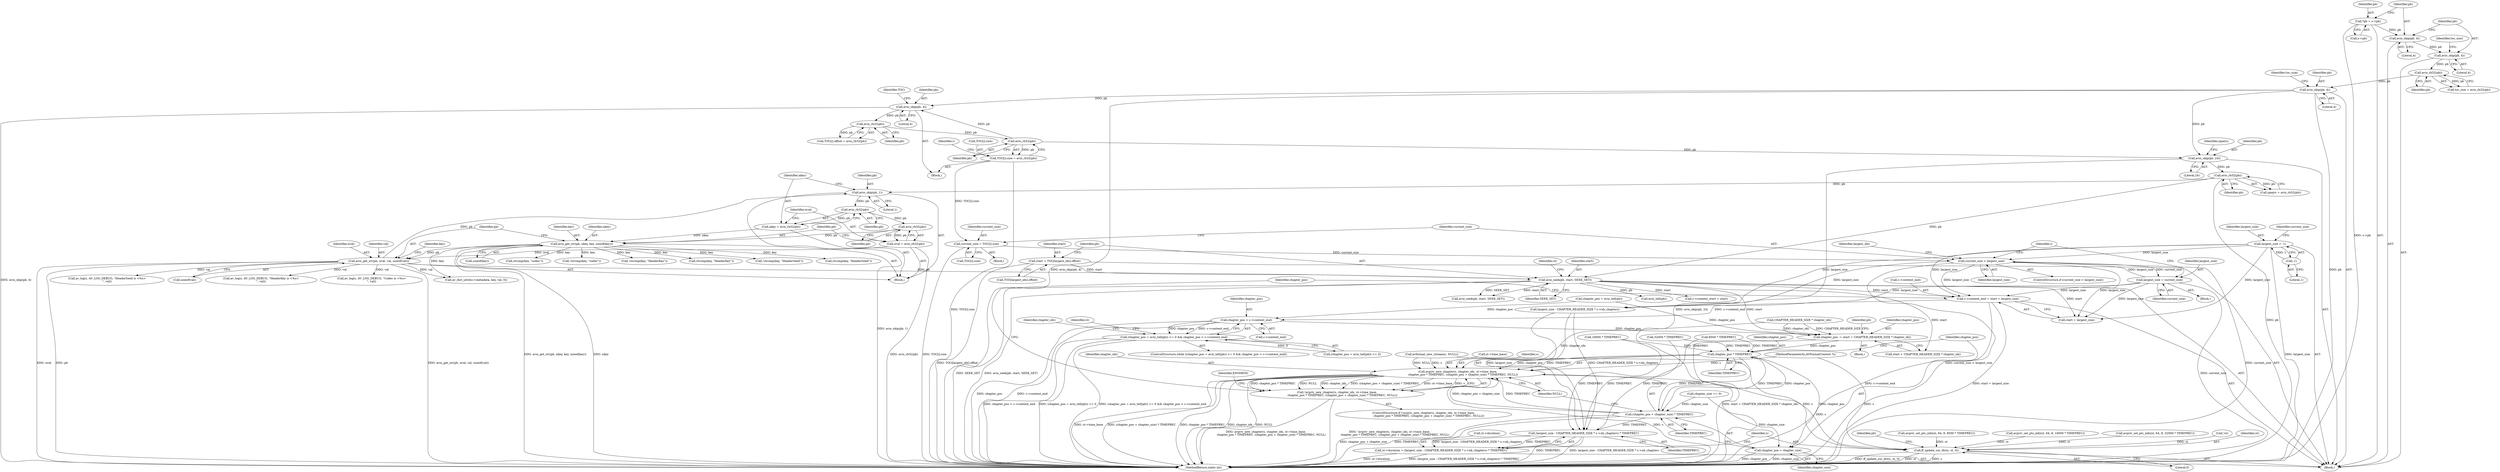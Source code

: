 digraph "0_FFmpeg_ed188f6dcdf0935c939ed813cf8745d50742014b@integer" {
"1000775" [label="(Call,c->content_end = start + largest_size)"];
"1000761" [label="(Call,avio_seek(pb, start, SEEK_SET))"];
"1000237" [label="(Call,avio_rb32(pb))"];
"1000232" [label="(Call,avio_skip(pb, 24))"];
"1000194" [label="(Call,avio_skip(pb, 4))"];
"1000192" [label="(Call,avio_rb32(pb))"];
"1000187" [label="(Call,avio_skip(pb, 4))"];
"1000184" [label="(Call,avio_skip(pb, 4))"];
"1000177" [label="(Call,*pb = s->pb)"];
"1000230" [label="(Call,avio_rb32(pb))"];
"1000222" [label="(Call,avio_rb32(pb))"];
"1000213" [label="(Call,avio_skip(pb, 4))"];
"1000282" [label="(Call,avio_get_str(pb, nval, val, sizeof(val)))"];
"1000276" [label="(Call,avio_get_str(pb, nkey, key, sizeof(key)))"];
"1000274" [label="(Call,avio_rb32(pb))"];
"1000270" [label="(Call,avio_rb32(pb))"];
"1000265" [label="(Call,avio_skip(pb, 1))"];
"1000268" [label="(Call,nkey = avio_rb32(pb))"];
"1000272" [label="(Call,nval = avio_rb32(pb))"];
"1000754" [label="(Call,start = TOC[largest_idx].offset)"];
"1000744" [label="(Call,current_size > largest_size)"];
"1000736" [label="(Call,current_size = TOC[i].size)"];
"1000224" [label="(Call,TOC[i].size = avio_rb32(pb))"];
"1000751" [label="(Call,largest_size = current_size)"];
"1000155" [label="(Call,largest_size = -1)"];
"1000157" [label="(Call,-1)"];
"1000790" [label="(Call,chapter_pos < c->content_end)"];
"1000783" [label="(Call,(chapter_pos = avio_tell(pb)) >= 0 && chapter_pos < c->content_end)"];
"1000812" [label="(Call,chapter_pos -= start + CHAPTER_HEADER_SIZE * chapter_idx)"];
"1000832" [label="(Call,chapter_pos * TIMEPREC)"];
"1000826" [label="(Call,avpriv_new_chapter(s, chapter_idx, st->time_base,\n            chapter_pos * TIMEPREC, (chapter_pos + chapter_size) * TIMEPREC, NULL))"];
"1000825" [label="(Call,!avpriv_new_chapter(s, chapter_idx, st->time_base,\n            chapter_pos * TIMEPREC, (chapter_pos + chapter_size) * TIMEPREC, NULL))"];
"1000857" [label="(Call,ff_update_cur_dts(s, st, 0))"];
"1000835" [label="(Call,(chapter_pos + chapter_size) * TIMEPREC)"];
"1000848" [label="(Call,(largest_size - CHAPTER_HEADER_SIZE * s->nb_chapters) * TIMEPREC)"];
"1000844" [label="(Call,st->duration = (largest_size - CHAPTER_HEADER_SIZE * s->nb_chapters) * TIMEPREC)"];
"1000836" [label="(Call,chapter_pos + chapter_size)"];
"1000746" [label="(Identifier,largest_size)"];
"1000812" [label="(Call,chapter_pos -= start + CHAPTER_HEADER_SIZE * chapter_idx)"];
"1000792" [label="(Call,c->content_end)"];
"1000798" [label="(Identifier,chapter_idx)"];
"1000747" [label="(Block,)"];
"1000277" [label="(Identifier,pb)"];
"1000212" [label="(Block,)"];
"1000825" [label="(Call,!avpriv_new_chapter(s, chapter_idx, st->time_base,\n            chapter_pos * TIMEPREC, (chapter_pos + chapter_size) * TIMEPREC, NULL))"];
"1000282" [label="(Call,avio_get_str(pb, nval, val, sizeof(val)))"];
"1000858" [label="(Identifier,s)"];
"1000276" [label="(Call,avio_get_str(pb, nkey, key, sizeof(key)))"];
"1000835" [label="(Call,(chapter_pos + chapter_size) * TIMEPREC)"];
"1000754" [label="(Call,start = TOC[largest_idx].offset)"];
"1000782" [label="(ControlStructure,while ((chapter_pos = avio_tell(pb)) >= 0 && chapter_pos < c->content_end))"];
"1000194" [label="(Call,avio_skip(pb, 4))"];
"1000325" [label="(Call,strcmp(key, \"HeaderKey\"))"];
"1000828" [label="(Identifier,chapter_idx)"];
"1000294" [label="(Call,av_log(s, AV_LOG_DEBUG, \"Codec is <%s>\n\", val))"];
"1000278" [label="(Identifier,nkey)"];
"1000836" [label="(Call,chapter_pos + chapter_size)"];
"1000723" [label="(Call,16000 * TIMEPREC)"];
"1000762" [label="(Identifier,pb)"];
"1000216" [label="(Call,TOC[i].offset = avio_rb32(pb))"];
"1000222" [label="(Call,avio_rb32(pb))"];
"1000236" [label="(Identifier,npairs)"];
"1000127" [label="(MethodParameterIn,AVFormatContext *s)"];
"1000161" [label="(Identifier,current_size)"];
"1000190" [label="(Call,toc_size = avio_rb32(pb))"];
"1000832" [label="(Call,chapter_pos * TIMEPREC)"];
"1000308" [label="(Call,!strcmp(key, \"HeaderSeed\"))"];
"1000611" [label="(Call,avpriv_set_pts_info(st, 64, 8, 32000 * TIMEPREC))"];
"1000211" [label="(Identifier,i)"];
"1000193" [label="(Identifier,pb)"];
"1000188" [label="(Identifier,pb)"];
"1000309" [label="(Call,strcmp(key, \"HeaderSeed\"))"];
"1000234" [label="(Literal,24)"];
"1000744" [label="(Call,current_size > largest_size)"];
"1000839" [label="(Identifier,TIMEPREC)"];
"1000783" [label="(Call,(chapter_pos = avio_tell(pb)) >= 0 && chapter_pos < c->content_end)"];
"1000195" [label="(Identifier,pb)"];
"1000285" [label="(Identifier,val)"];
"1000199" [label="(Identifier,toc_size)"];
"1000564" [label="(Call,avformat_new_stream(s, NULL))"];
"1000177" [label="(Call,*pb = s->pb)"];
"1000834" [label="(Identifier,TIMEPREC)"];
"1000568" [label="(Call,!st)"];
"1000238" [label="(Identifier,pb)"];
"1000158" [label="(Literal,1)"];
"1000736" [label="(Call,current_size = TOC[i].size)"];
"1000232" [label="(Call,avio_skip(pb, 24))"];
"1000269" [label="(Identifier,nkey)"];
"1000184" [label="(Call,avio_skip(pb, 4))"];
"1000214" [label="(Identifier,pb)"];
"1000189" [label="(Literal,4)"];
"1000275" [label="(Identifier,pb)"];
"1000849" [label="(Call,largest_size - CHAPTER_HEADER_SIZE * s->nb_chapters)"];
"1000233" [label="(Identifier,pb)"];
"1000265" [label="(Call,avio_skip(pb, 1))"];
"1000764" [label="(Identifier,SEEK_SET)"];
"1000266" [label="(Identifier,pb)"];
"1000271" [label="(Identifier,pb)"];
"1000191" [label="(Identifier,toc_size)"];
"1000280" [label="(Call,sizeof(key))"];
"1000231" [label="(Identifier,pb)"];
"1000155" [label="(Call,largest_size = -1)"];
"1000196" [label="(Literal,4)"];
"1000734" [label="(Identifier,i)"];
"1000156" [label="(Identifier,largest_size)"];
"1000808" [label="(Call,chapter_size == 0)"];
"1000268" [label="(Call,nkey = avio_rb32(pb))"];
"1000738" [label="(Call,TOC[i].size)"];
"1000786" [label="(Identifier,chapter_pos)"];
"1000877" [label="(MethodReturn,static int)"];
"1000751" [label="(Call,largest_size = current_size)"];
"1000844" [label="(Call,st->duration = (largest_size - CHAPTER_HEADER_SIZE * s->nb_chapters) * TIMEPREC)"];
"1000755" [label="(Identifier,start)"];
"1000745" [label="(Identifier,current_size)"];
"1000286" [label="(Call,sizeof(val))"];
"1000290" [label="(Call,strcmp(key, \"codec\"))"];
"1000816" [label="(Call,CHAPTER_HEADER_SIZE * chapter_idx)"];
"1000179" [label="(Call,s->pb)"];
"1000829" [label="(Call,st->time_base)"];
"1000291" [label="(Identifier,key)"];
"1000128" [label="(Block,)"];
"1000779" [label="(Call,start + largest_size)"];
"1000833" [label="(Identifier,chapter_pos)"];
"1000824" [label="(ControlStructure,if (!avpriv_new_chapter(s, chapter_idx, st->time_base,\n            chapter_pos * TIMEPREC, (chapter_pos + chapter_size) * TIMEPREC, NULL)))"];
"1000784" [label="(Call,(chapter_pos = avio_tell(pb)) >= 0)"];
"1000223" [label="(Identifier,pb)"];
"1000846" [label="(Identifier,st)"];
"1000795" [label="(Block,)"];
"1000787" [label="(Call,avio_tell(pb))"];
"1000859" [label="(Identifier,st)"];
"1000776" [label="(Call,c->content_end)"];
"1000843" [label="(Identifier,ENOMEM)"];
"1000840" [label="(Identifier,NULL)"];
"1000225" [label="(Call,TOC[i].size)"];
"1000848" [label="(Call,(largest_size - CHAPTER_HEADER_SIZE * s->nb_chapters) * TIMEPREC)"];
"1000289" [label="(Call,!strcmp(key, \"codec\"))"];
"1000215" [label="(Literal,4)"];
"1000219" [label="(Identifier,TOC)"];
"1000743" [label="(ControlStructure,if (current_size > largest_size))"];
"1000279" [label="(Identifier,key)"];
"1000157" [label="(Call,-1)"];
"1000775" [label="(Call,c->content_end = start + largest_size)"];
"1000615" [label="(Call,32000 * TIMEPREC)"];
"1000856" [label="(Identifier,TIMEPREC)"];
"1000192" [label="(Call,avio_rb32(pb))"];
"1000669" [label="(Call,8500 * TIMEPREC)"];
"1000230" [label="(Call,avio_rb32(pb))"];
"1000814" [label="(Call,start + CHAPTER_HEADER_SIZE * chapter_idx)"];
"1000862" [label="(Identifier,pb)"];
"1000752" [label="(Identifier,largest_size)"];
"1000329" [label="(Call,av_log(s, AV_LOG_DEBUG, \"HeaderKey is <%s>\n\", val))"];
"1000185" [label="(Identifier,pb)"];
"1000274" [label="(Call,avio_rb32(pb))"];
"1000735" [label="(Block,)"];
"1000860" [label="(Literal,0)"];
"1000284" [label="(Identifier,nval)"];
"1000827" [label="(Identifier,s)"];
"1000749" [label="(Identifier,largest_idx)"];
"1000267" [label="(Literal,1)"];
"1000753" [label="(Identifier,current_size)"];
"1000178" [label="(Identifier,pb)"];
"1000761" [label="(Call,avio_seek(pb, start, SEEK_SET))"];
"1000283" [label="(Identifier,pb)"];
"1000273" [label="(Identifier,nval)"];
"1000838" [label="(Identifier,chapter_size)"];
"1000270" [label="(Call,avio_rb32(pb))"];
"1000224" [label="(Call,TOC[i].size = avio_rb32(pb))"];
"1000820" [label="(Identifier,pb)"];
"1000790" [label="(Call,chapter_pos < c->content_end)"];
"1000324" [label="(Call,!strcmp(key, \"HeaderKey\"))"];
"1000235" [label="(Call,npairs = avio_rb32(pb))"];
"1000213" [label="(Call,avio_skip(pb, 4))"];
"1000826" [label="(Call,avpriv_new_chapter(s, chapter_idx, st->time_base,\n            chapter_pos * TIMEPREC, (chapter_pos + chapter_size) * TIMEPREC, NULL))"];
"1000187" [label="(Call,avio_skip(pb, 4))"];
"1000857" [label="(Call,ff_update_cur_dts(s, st, 0))"];
"1000770" [label="(Call,c->content_start = start)"];
"1000254" [label="(Block,)"];
"1000813" [label="(Identifier,chapter_pos)"];
"1000837" [label="(Identifier,chapter_pos)"];
"1000737" [label="(Identifier,current_size)"];
"1000767" [label="(Identifier,st)"];
"1000237" [label="(Call,avio_rb32(pb))"];
"1000272" [label="(Call,nval = avio_rb32(pb))"];
"1000313" [label="(Call,av_log(s, AV_LOG_DEBUG, \"HeaderSeed is <%s>\n\", val))"];
"1000791" [label="(Identifier,chapter_pos)"];
"1000845" [label="(Call,st->duration)"];
"1000756" [label="(Call,TOC[largest_idx].offset)"];
"1000785" [label="(Call,chapter_pos = avio_tell(pb))"];
"1000665" [label="(Call,avpriv_set_pts_info(st, 64, 8, 8500 * TIMEPREC))"];
"1000861" [label="(Call,avio_seek(pb, start, SEEK_SET))"];
"1000763" [label="(Identifier,start)"];
"1000386" [label="(Call,av_dict_set(&s->metadata, key, val, 0))"];
"1000719" [label="(Call,avpriv_set_pts_info(st, 64, 8, 16000 * TIMEPREC))"];
"1000186" [label="(Literal,4)"];
"1000775" -> "1000128"  [label="AST: "];
"1000775" -> "1000779"  [label="CFG: "];
"1000776" -> "1000775"  [label="AST: "];
"1000779" -> "1000775"  [label="AST: "];
"1000786" -> "1000775"  [label="CFG: "];
"1000775" -> "1000877"  [label="DDG: c->content_end"];
"1000775" -> "1000877"  [label="DDG: start + largest_size"];
"1000761" -> "1000775"  [label="DDG: start"];
"1000744" -> "1000775"  [label="DDG: largest_size"];
"1000751" -> "1000775"  [label="DDG: largest_size"];
"1000155" -> "1000775"  [label="DDG: largest_size"];
"1000775" -> "1000790"  [label="DDG: c->content_end"];
"1000761" -> "1000128"  [label="AST: "];
"1000761" -> "1000764"  [label="CFG: "];
"1000762" -> "1000761"  [label="AST: "];
"1000763" -> "1000761"  [label="AST: "];
"1000764" -> "1000761"  [label="AST: "];
"1000767" -> "1000761"  [label="CFG: "];
"1000761" -> "1000877"  [label="DDG: SEEK_SET"];
"1000761" -> "1000877"  [label="DDG: avio_seek(pb, start, SEEK_SET)"];
"1000237" -> "1000761"  [label="DDG: pb"];
"1000282" -> "1000761"  [label="DDG: pb"];
"1000754" -> "1000761"  [label="DDG: start"];
"1000761" -> "1000770"  [label="DDG: start"];
"1000761" -> "1000779"  [label="DDG: start"];
"1000761" -> "1000787"  [label="DDG: pb"];
"1000761" -> "1000812"  [label="DDG: start"];
"1000761" -> "1000814"  [label="DDG: start"];
"1000761" -> "1000861"  [label="DDG: start"];
"1000761" -> "1000861"  [label="DDG: SEEK_SET"];
"1000237" -> "1000235"  [label="AST: "];
"1000237" -> "1000238"  [label="CFG: "];
"1000238" -> "1000237"  [label="AST: "];
"1000235" -> "1000237"  [label="CFG: "];
"1000237" -> "1000877"  [label="DDG: pb"];
"1000237" -> "1000235"  [label="DDG: pb"];
"1000232" -> "1000237"  [label="DDG: pb"];
"1000237" -> "1000265"  [label="DDG: pb"];
"1000232" -> "1000128"  [label="AST: "];
"1000232" -> "1000234"  [label="CFG: "];
"1000233" -> "1000232"  [label="AST: "];
"1000234" -> "1000232"  [label="AST: "];
"1000236" -> "1000232"  [label="CFG: "];
"1000232" -> "1000877"  [label="DDG: avio_skip(pb, 24)"];
"1000194" -> "1000232"  [label="DDG: pb"];
"1000230" -> "1000232"  [label="DDG: pb"];
"1000194" -> "1000128"  [label="AST: "];
"1000194" -> "1000196"  [label="CFG: "];
"1000195" -> "1000194"  [label="AST: "];
"1000196" -> "1000194"  [label="AST: "];
"1000199" -> "1000194"  [label="CFG: "];
"1000194" -> "1000877"  [label="DDG: avio_skip(pb, 4)"];
"1000194" -> "1000877"  [label="DDG: pb"];
"1000192" -> "1000194"  [label="DDG: pb"];
"1000194" -> "1000213"  [label="DDG: pb"];
"1000192" -> "1000190"  [label="AST: "];
"1000192" -> "1000193"  [label="CFG: "];
"1000193" -> "1000192"  [label="AST: "];
"1000190" -> "1000192"  [label="CFG: "];
"1000192" -> "1000190"  [label="DDG: pb"];
"1000187" -> "1000192"  [label="DDG: pb"];
"1000187" -> "1000128"  [label="AST: "];
"1000187" -> "1000189"  [label="CFG: "];
"1000188" -> "1000187"  [label="AST: "];
"1000189" -> "1000187"  [label="AST: "];
"1000191" -> "1000187"  [label="CFG: "];
"1000184" -> "1000187"  [label="DDG: pb"];
"1000184" -> "1000128"  [label="AST: "];
"1000184" -> "1000186"  [label="CFG: "];
"1000185" -> "1000184"  [label="AST: "];
"1000186" -> "1000184"  [label="AST: "];
"1000188" -> "1000184"  [label="CFG: "];
"1000177" -> "1000184"  [label="DDG: pb"];
"1000177" -> "1000128"  [label="AST: "];
"1000177" -> "1000179"  [label="CFG: "];
"1000178" -> "1000177"  [label="AST: "];
"1000179" -> "1000177"  [label="AST: "];
"1000185" -> "1000177"  [label="CFG: "];
"1000177" -> "1000877"  [label="DDG: s->pb"];
"1000230" -> "1000224"  [label="AST: "];
"1000230" -> "1000231"  [label="CFG: "];
"1000231" -> "1000230"  [label="AST: "];
"1000224" -> "1000230"  [label="CFG: "];
"1000230" -> "1000213"  [label="DDG: pb"];
"1000230" -> "1000224"  [label="DDG: pb"];
"1000222" -> "1000230"  [label="DDG: pb"];
"1000222" -> "1000216"  [label="AST: "];
"1000222" -> "1000223"  [label="CFG: "];
"1000223" -> "1000222"  [label="AST: "];
"1000216" -> "1000222"  [label="CFG: "];
"1000222" -> "1000216"  [label="DDG: pb"];
"1000213" -> "1000222"  [label="DDG: pb"];
"1000213" -> "1000212"  [label="AST: "];
"1000213" -> "1000215"  [label="CFG: "];
"1000214" -> "1000213"  [label="AST: "];
"1000215" -> "1000213"  [label="AST: "];
"1000219" -> "1000213"  [label="CFG: "];
"1000213" -> "1000877"  [label="DDG: avio_skip(pb, 4)"];
"1000282" -> "1000254"  [label="AST: "];
"1000282" -> "1000286"  [label="CFG: "];
"1000283" -> "1000282"  [label="AST: "];
"1000284" -> "1000282"  [label="AST: "];
"1000285" -> "1000282"  [label="AST: "];
"1000286" -> "1000282"  [label="AST: "];
"1000291" -> "1000282"  [label="CFG: "];
"1000282" -> "1000877"  [label="DDG: avio_get_str(pb, nval, val, sizeof(val))"];
"1000282" -> "1000877"  [label="DDG: nval"];
"1000282" -> "1000877"  [label="DDG: pb"];
"1000282" -> "1000265"  [label="DDG: pb"];
"1000276" -> "1000282"  [label="DDG: pb"];
"1000272" -> "1000282"  [label="DDG: nval"];
"1000282" -> "1000294"  [label="DDG: val"];
"1000282" -> "1000313"  [label="DDG: val"];
"1000282" -> "1000329"  [label="DDG: val"];
"1000282" -> "1000386"  [label="DDG: val"];
"1000276" -> "1000254"  [label="AST: "];
"1000276" -> "1000280"  [label="CFG: "];
"1000277" -> "1000276"  [label="AST: "];
"1000278" -> "1000276"  [label="AST: "];
"1000279" -> "1000276"  [label="AST: "];
"1000280" -> "1000276"  [label="AST: "];
"1000283" -> "1000276"  [label="CFG: "];
"1000276" -> "1000877"  [label="DDG: nkey"];
"1000276" -> "1000877"  [label="DDG: avio_get_str(pb, nkey, key, sizeof(key))"];
"1000274" -> "1000276"  [label="DDG: pb"];
"1000268" -> "1000276"  [label="DDG: nkey"];
"1000276" -> "1000289"  [label="DDG: key"];
"1000276" -> "1000290"  [label="DDG: key"];
"1000276" -> "1000308"  [label="DDG: key"];
"1000276" -> "1000309"  [label="DDG: key"];
"1000276" -> "1000324"  [label="DDG: key"];
"1000276" -> "1000325"  [label="DDG: key"];
"1000276" -> "1000386"  [label="DDG: key"];
"1000274" -> "1000272"  [label="AST: "];
"1000274" -> "1000275"  [label="CFG: "];
"1000275" -> "1000274"  [label="AST: "];
"1000272" -> "1000274"  [label="CFG: "];
"1000274" -> "1000272"  [label="DDG: pb"];
"1000270" -> "1000274"  [label="DDG: pb"];
"1000270" -> "1000268"  [label="AST: "];
"1000270" -> "1000271"  [label="CFG: "];
"1000271" -> "1000270"  [label="AST: "];
"1000268" -> "1000270"  [label="CFG: "];
"1000270" -> "1000268"  [label="DDG: pb"];
"1000265" -> "1000270"  [label="DDG: pb"];
"1000265" -> "1000254"  [label="AST: "];
"1000265" -> "1000267"  [label="CFG: "];
"1000266" -> "1000265"  [label="AST: "];
"1000267" -> "1000265"  [label="AST: "];
"1000269" -> "1000265"  [label="CFG: "];
"1000265" -> "1000877"  [label="DDG: avio_skip(pb, 1)"];
"1000268" -> "1000254"  [label="AST: "];
"1000269" -> "1000268"  [label="AST: "];
"1000273" -> "1000268"  [label="CFG: "];
"1000272" -> "1000254"  [label="AST: "];
"1000273" -> "1000272"  [label="AST: "];
"1000277" -> "1000272"  [label="CFG: "];
"1000272" -> "1000877"  [label="DDG: avio_rb32(pb)"];
"1000754" -> "1000128"  [label="AST: "];
"1000754" -> "1000756"  [label="CFG: "];
"1000755" -> "1000754"  [label="AST: "];
"1000756" -> "1000754"  [label="AST: "];
"1000762" -> "1000754"  [label="CFG: "];
"1000754" -> "1000877"  [label="DDG: TOC[largest_idx].offset"];
"1000744" -> "1000743"  [label="AST: "];
"1000744" -> "1000746"  [label="CFG: "];
"1000745" -> "1000744"  [label="AST: "];
"1000746" -> "1000744"  [label="AST: "];
"1000749" -> "1000744"  [label="CFG: "];
"1000734" -> "1000744"  [label="CFG: "];
"1000744" -> "1000877"  [label="DDG: current_size > largest_size"];
"1000744" -> "1000877"  [label="DDG: current_size"];
"1000736" -> "1000744"  [label="DDG: current_size"];
"1000751" -> "1000744"  [label="DDG: largest_size"];
"1000155" -> "1000744"  [label="DDG: largest_size"];
"1000744" -> "1000751"  [label="DDG: current_size"];
"1000744" -> "1000779"  [label="DDG: largest_size"];
"1000744" -> "1000849"  [label="DDG: largest_size"];
"1000736" -> "1000735"  [label="AST: "];
"1000736" -> "1000738"  [label="CFG: "];
"1000737" -> "1000736"  [label="AST: "];
"1000738" -> "1000736"  [label="AST: "];
"1000745" -> "1000736"  [label="CFG: "];
"1000736" -> "1000877"  [label="DDG: TOC[i].size"];
"1000224" -> "1000736"  [label="DDG: TOC[i].size"];
"1000224" -> "1000212"  [label="AST: "];
"1000225" -> "1000224"  [label="AST: "];
"1000211" -> "1000224"  [label="CFG: "];
"1000224" -> "1000877"  [label="DDG: TOC[i].size"];
"1000751" -> "1000747"  [label="AST: "];
"1000751" -> "1000753"  [label="CFG: "];
"1000752" -> "1000751"  [label="AST: "];
"1000753" -> "1000751"  [label="AST: "];
"1000734" -> "1000751"  [label="CFG: "];
"1000751" -> "1000877"  [label="DDG: current_size"];
"1000751" -> "1000779"  [label="DDG: largest_size"];
"1000751" -> "1000849"  [label="DDG: largest_size"];
"1000155" -> "1000128"  [label="AST: "];
"1000155" -> "1000157"  [label="CFG: "];
"1000156" -> "1000155"  [label="AST: "];
"1000157" -> "1000155"  [label="AST: "];
"1000161" -> "1000155"  [label="CFG: "];
"1000155" -> "1000877"  [label="DDG: largest_size"];
"1000157" -> "1000155"  [label="DDG: 1"];
"1000155" -> "1000779"  [label="DDG: largest_size"];
"1000155" -> "1000849"  [label="DDG: largest_size"];
"1000157" -> "1000158"  [label="CFG: "];
"1000158" -> "1000157"  [label="AST: "];
"1000790" -> "1000783"  [label="AST: "];
"1000790" -> "1000792"  [label="CFG: "];
"1000791" -> "1000790"  [label="AST: "];
"1000792" -> "1000790"  [label="AST: "];
"1000783" -> "1000790"  [label="CFG: "];
"1000790" -> "1000877"  [label="DDG: c->content_end"];
"1000790" -> "1000877"  [label="DDG: chapter_pos"];
"1000790" -> "1000783"  [label="DDG: chapter_pos"];
"1000790" -> "1000783"  [label="DDG: c->content_end"];
"1000785" -> "1000790"  [label="DDG: chapter_pos"];
"1000790" -> "1000812"  [label="DDG: chapter_pos"];
"1000783" -> "1000782"  [label="AST: "];
"1000783" -> "1000784"  [label="CFG: "];
"1000784" -> "1000783"  [label="AST: "];
"1000798" -> "1000783"  [label="CFG: "];
"1000846" -> "1000783"  [label="CFG: "];
"1000783" -> "1000877"  [label="DDG: (chapter_pos = avio_tell(pb)) >= 0 && chapter_pos < c->content_end"];
"1000783" -> "1000877"  [label="DDG: chapter_pos < c->content_end"];
"1000783" -> "1000877"  [label="DDG: (chapter_pos = avio_tell(pb)) >= 0"];
"1000784" -> "1000783"  [label="DDG: 0"];
"1000812" -> "1000795"  [label="AST: "];
"1000812" -> "1000814"  [label="CFG: "];
"1000813" -> "1000812"  [label="AST: "];
"1000814" -> "1000812"  [label="AST: "];
"1000820" -> "1000812"  [label="CFG: "];
"1000812" -> "1000877"  [label="DDG: start + CHAPTER_HEADER_SIZE * chapter_idx"];
"1000816" -> "1000812"  [label="DDG: CHAPTER_HEADER_SIZE"];
"1000816" -> "1000812"  [label="DDG: chapter_idx"];
"1000785" -> "1000812"  [label="DDG: chapter_pos"];
"1000812" -> "1000832"  [label="DDG: chapter_pos"];
"1000832" -> "1000826"  [label="AST: "];
"1000832" -> "1000834"  [label="CFG: "];
"1000833" -> "1000832"  [label="AST: "];
"1000834" -> "1000832"  [label="AST: "];
"1000837" -> "1000832"  [label="CFG: "];
"1000832" -> "1000826"  [label="DDG: chapter_pos"];
"1000832" -> "1000826"  [label="DDG: TIMEPREC"];
"1000615" -> "1000832"  [label="DDG: TIMEPREC"];
"1000669" -> "1000832"  [label="DDG: TIMEPREC"];
"1000723" -> "1000832"  [label="DDG: TIMEPREC"];
"1000835" -> "1000832"  [label="DDG: TIMEPREC"];
"1000832" -> "1000835"  [label="DDG: chapter_pos"];
"1000832" -> "1000835"  [label="DDG: TIMEPREC"];
"1000832" -> "1000836"  [label="DDG: chapter_pos"];
"1000826" -> "1000825"  [label="AST: "];
"1000826" -> "1000840"  [label="CFG: "];
"1000827" -> "1000826"  [label="AST: "];
"1000828" -> "1000826"  [label="AST: "];
"1000829" -> "1000826"  [label="AST: "];
"1000835" -> "1000826"  [label="AST: "];
"1000840" -> "1000826"  [label="AST: "];
"1000825" -> "1000826"  [label="CFG: "];
"1000826" -> "1000877"  [label="DDG: s"];
"1000826" -> "1000877"  [label="DDG: st->time_base"];
"1000826" -> "1000877"  [label="DDG: (chapter_pos + chapter_size) * TIMEPREC"];
"1000826" -> "1000877"  [label="DDG: chapter_pos * TIMEPREC"];
"1000826" -> "1000877"  [label="DDG: chapter_idx"];
"1000826" -> "1000877"  [label="DDG: NULL"];
"1000826" -> "1000825"  [label="DDG: chapter_pos * TIMEPREC"];
"1000826" -> "1000825"  [label="DDG: NULL"];
"1000826" -> "1000825"  [label="DDG: chapter_idx"];
"1000826" -> "1000825"  [label="DDG: (chapter_pos + chapter_size) * TIMEPREC"];
"1000826" -> "1000825"  [label="DDG: st->time_base"];
"1000826" -> "1000825"  [label="DDG: s"];
"1000564" -> "1000826"  [label="DDG: s"];
"1000564" -> "1000826"  [label="DDG: NULL"];
"1000127" -> "1000826"  [label="DDG: s"];
"1000816" -> "1000826"  [label="DDG: chapter_idx"];
"1000835" -> "1000826"  [label="DDG: chapter_pos + chapter_size"];
"1000835" -> "1000826"  [label="DDG: TIMEPREC"];
"1000826" -> "1000857"  [label="DDG: s"];
"1000825" -> "1000824"  [label="AST: "];
"1000786" -> "1000825"  [label="CFG: "];
"1000843" -> "1000825"  [label="CFG: "];
"1000825" -> "1000877"  [label="DDG: avpriv_new_chapter(s, chapter_idx, st->time_base,\n            chapter_pos * TIMEPREC, (chapter_pos + chapter_size) * TIMEPREC, NULL)"];
"1000825" -> "1000877"  [label="DDG: !avpriv_new_chapter(s, chapter_idx, st->time_base,\n            chapter_pos * TIMEPREC, (chapter_pos + chapter_size) * TIMEPREC, NULL)"];
"1000857" -> "1000128"  [label="AST: "];
"1000857" -> "1000860"  [label="CFG: "];
"1000858" -> "1000857"  [label="AST: "];
"1000859" -> "1000857"  [label="AST: "];
"1000860" -> "1000857"  [label="AST: "];
"1000862" -> "1000857"  [label="CFG: "];
"1000857" -> "1000877"  [label="DDG: s"];
"1000857" -> "1000877"  [label="DDG: ff_update_cur_dts(s, st, 0)"];
"1000857" -> "1000877"  [label="DDG: st"];
"1000564" -> "1000857"  [label="DDG: s"];
"1000127" -> "1000857"  [label="DDG: s"];
"1000568" -> "1000857"  [label="DDG: st"];
"1000719" -> "1000857"  [label="DDG: st"];
"1000665" -> "1000857"  [label="DDG: st"];
"1000611" -> "1000857"  [label="DDG: st"];
"1000835" -> "1000839"  [label="CFG: "];
"1000836" -> "1000835"  [label="AST: "];
"1000839" -> "1000835"  [label="AST: "];
"1000840" -> "1000835"  [label="CFG: "];
"1000835" -> "1000877"  [label="DDG: chapter_pos + chapter_size"];
"1000835" -> "1000877"  [label="DDG: TIMEPREC"];
"1000808" -> "1000835"  [label="DDG: chapter_size"];
"1000835" -> "1000848"  [label="DDG: TIMEPREC"];
"1000848" -> "1000844"  [label="AST: "];
"1000848" -> "1000856"  [label="CFG: "];
"1000849" -> "1000848"  [label="AST: "];
"1000856" -> "1000848"  [label="AST: "];
"1000844" -> "1000848"  [label="CFG: "];
"1000848" -> "1000877"  [label="DDG: largest_size - CHAPTER_HEADER_SIZE * s->nb_chapters"];
"1000848" -> "1000877"  [label="DDG: TIMEPREC"];
"1000848" -> "1000844"  [label="DDG: largest_size - CHAPTER_HEADER_SIZE * s->nb_chapters"];
"1000848" -> "1000844"  [label="DDG: TIMEPREC"];
"1000849" -> "1000848"  [label="DDG: largest_size"];
"1000849" -> "1000848"  [label="DDG: CHAPTER_HEADER_SIZE * s->nb_chapters"];
"1000615" -> "1000848"  [label="DDG: TIMEPREC"];
"1000669" -> "1000848"  [label="DDG: TIMEPREC"];
"1000723" -> "1000848"  [label="DDG: TIMEPREC"];
"1000844" -> "1000128"  [label="AST: "];
"1000845" -> "1000844"  [label="AST: "];
"1000858" -> "1000844"  [label="CFG: "];
"1000844" -> "1000877"  [label="DDG: (largest_size - CHAPTER_HEADER_SIZE * s->nb_chapters) * TIMEPREC"];
"1000844" -> "1000877"  [label="DDG: st->duration"];
"1000836" -> "1000838"  [label="CFG: "];
"1000837" -> "1000836"  [label="AST: "];
"1000838" -> "1000836"  [label="AST: "];
"1000839" -> "1000836"  [label="CFG: "];
"1000836" -> "1000877"  [label="DDG: chapter_size"];
"1000836" -> "1000877"  [label="DDG: chapter_pos"];
"1000808" -> "1000836"  [label="DDG: chapter_size"];
}

